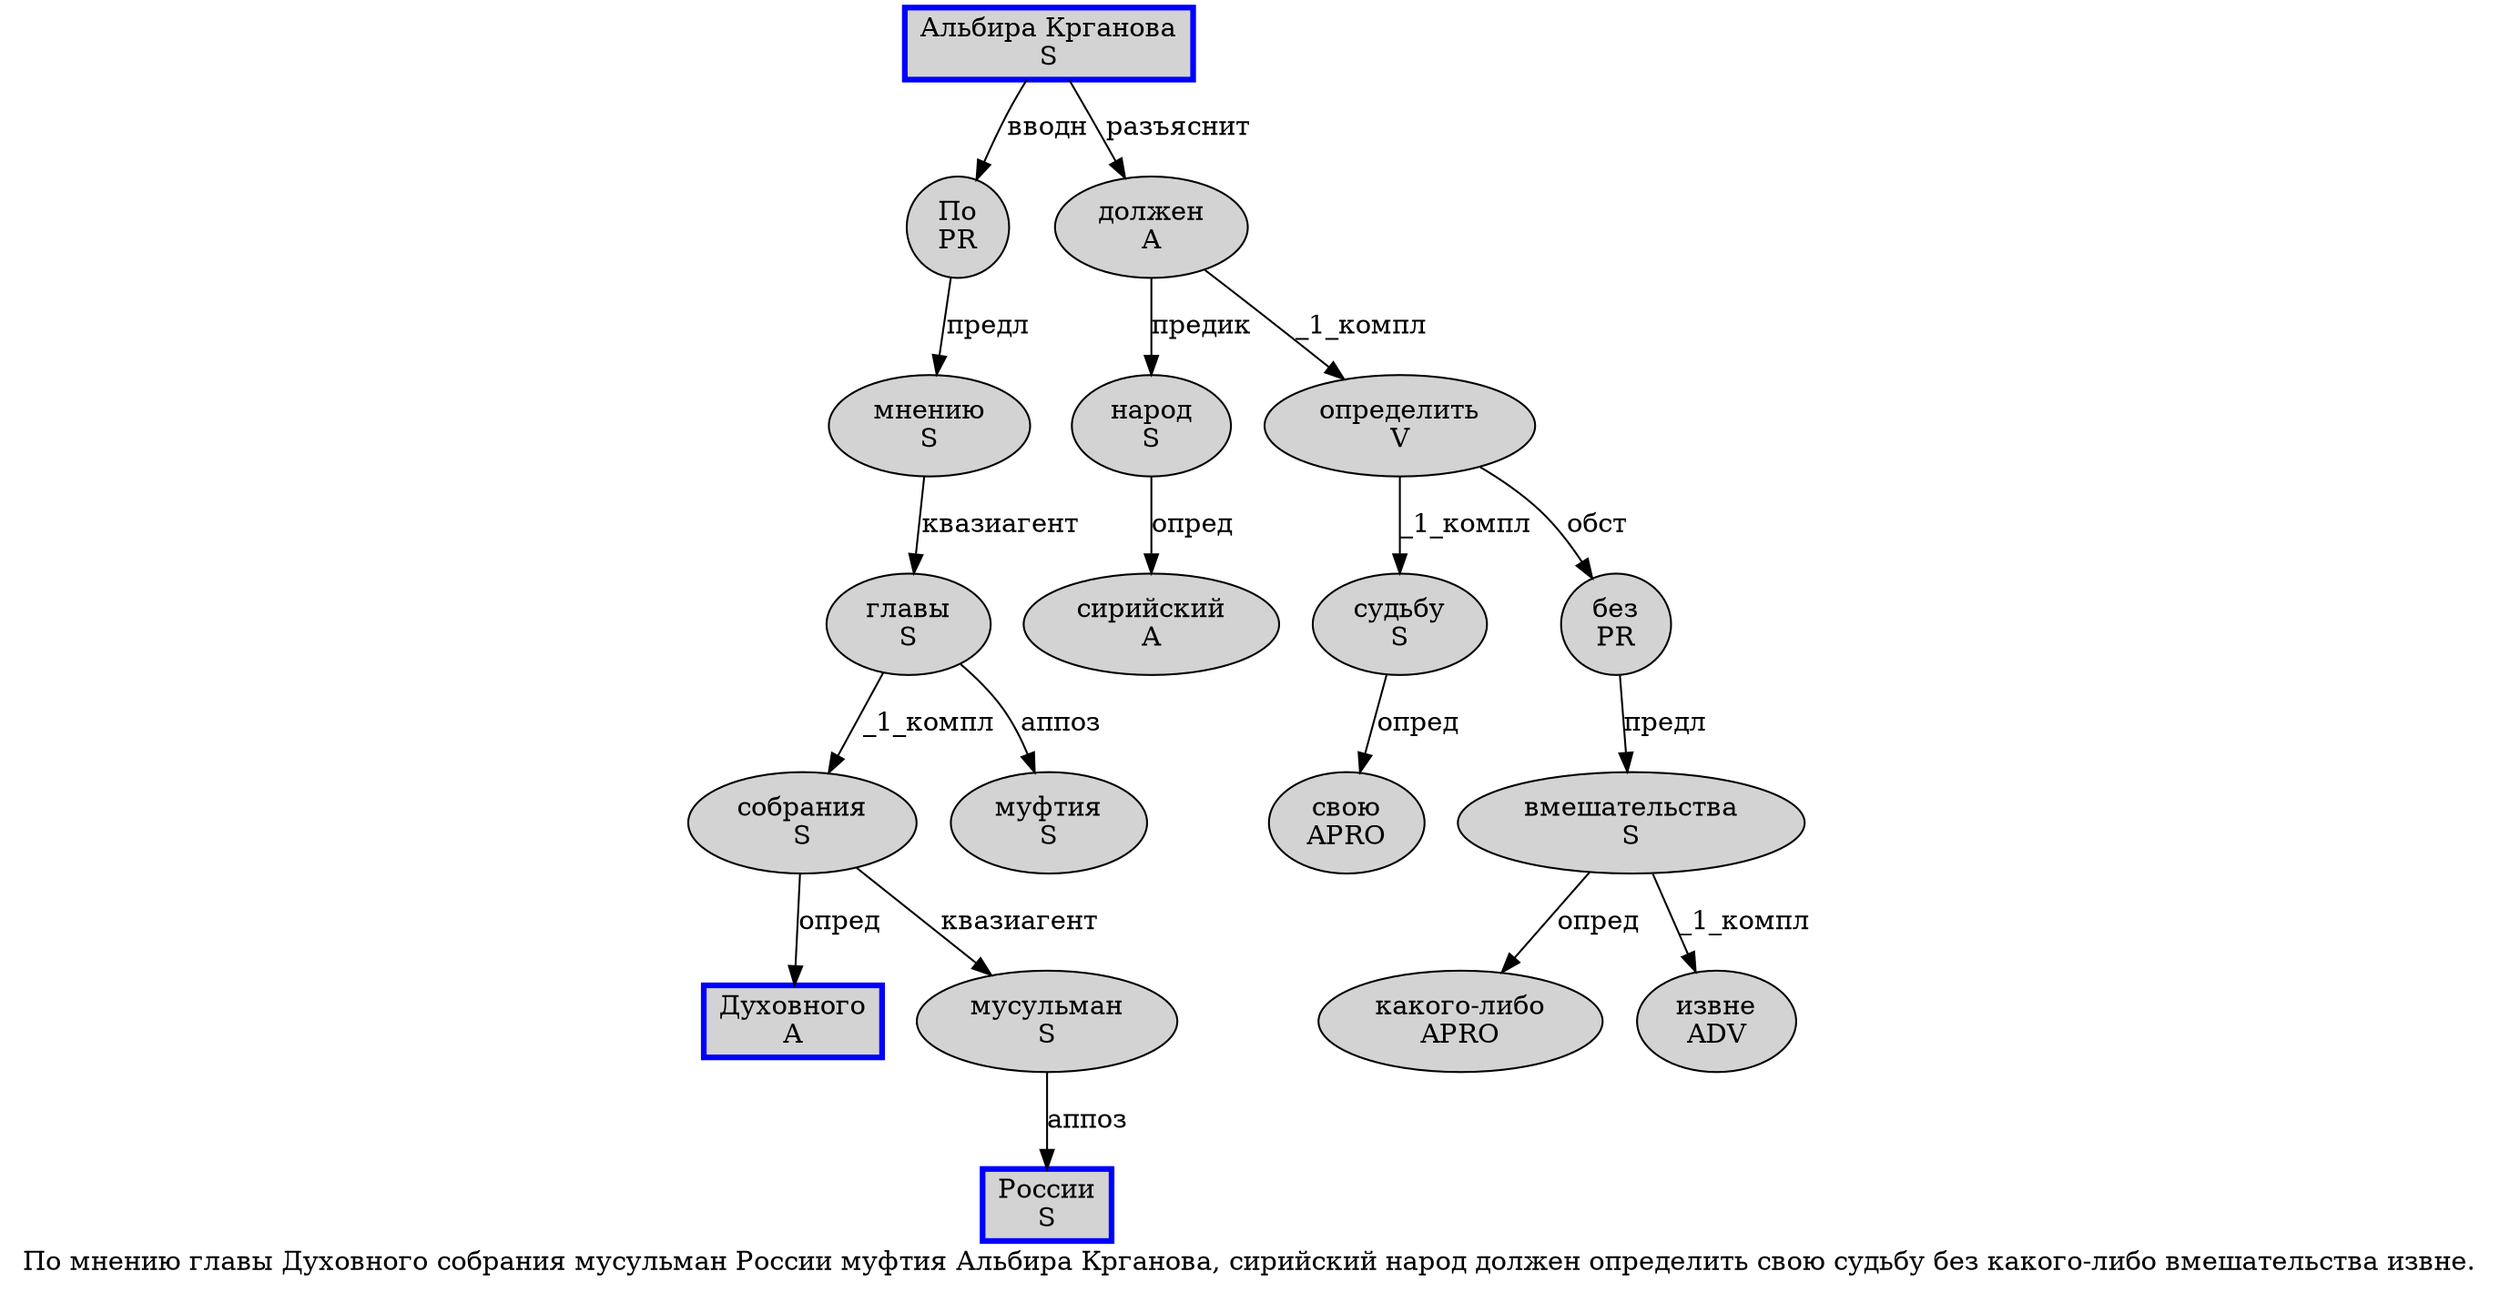 digraph SENTENCE_504 {
	graph [label="По мнению главы Духовного собрания мусульман России муфтия Альбира Крганова, сирийский народ должен определить свою судьбу без какого-либо вмешательства извне."]
	node [style=filled]
		0 [label="По
PR" color="" fillcolor=lightgray penwidth=1 shape=ellipse]
		1 [label="мнению
S" color="" fillcolor=lightgray penwidth=1 shape=ellipse]
		2 [label="главы
S" color="" fillcolor=lightgray penwidth=1 shape=ellipse]
		3 [label="Духовного
A" color=blue fillcolor=lightgray penwidth=3 shape=box]
		4 [label="собрания
S" color="" fillcolor=lightgray penwidth=1 shape=ellipse]
		5 [label="мусульман
S" color="" fillcolor=lightgray penwidth=1 shape=ellipse]
		6 [label="России
S" color=blue fillcolor=lightgray penwidth=3 shape=box]
		7 [label="муфтия
S" color="" fillcolor=lightgray penwidth=1 shape=ellipse]
		8 [label="Альбира Крганова
S" color=blue fillcolor=lightgray penwidth=3 shape=box]
		10 [label="сирийский
A" color="" fillcolor=lightgray penwidth=1 shape=ellipse]
		11 [label="народ
S" color="" fillcolor=lightgray penwidth=1 shape=ellipse]
		12 [label="должен
A" color="" fillcolor=lightgray penwidth=1 shape=ellipse]
		13 [label="определить
V" color="" fillcolor=lightgray penwidth=1 shape=ellipse]
		14 [label="свою
APRO" color="" fillcolor=lightgray penwidth=1 shape=ellipse]
		15 [label="судьбу
S" color="" fillcolor=lightgray penwidth=1 shape=ellipse]
		16 [label="без
PR" color="" fillcolor=lightgray penwidth=1 shape=ellipse]
		17 [label="какого-либо
APRO" color="" fillcolor=lightgray penwidth=1 shape=ellipse]
		18 [label="вмешательства
S" color="" fillcolor=lightgray penwidth=1 shape=ellipse]
		19 [label="извне
ADV" color="" fillcolor=lightgray penwidth=1 shape=ellipse]
			8 -> 0 [label="вводн"]
			8 -> 12 [label="разъяснит"]
			12 -> 11 [label="предик"]
			12 -> 13 [label="_1_компл"]
			15 -> 14 [label="опред"]
			1 -> 2 [label="квазиагент"]
			13 -> 15 [label="_1_компл"]
			13 -> 16 [label="обст"]
			18 -> 17 [label="опред"]
			18 -> 19 [label="_1_компл"]
			2 -> 4 [label="_1_компл"]
			2 -> 7 [label="аппоз"]
			4 -> 3 [label="опред"]
			4 -> 5 [label="квазиагент"]
			11 -> 10 [label="опред"]
			5 -> 6 [label="аппоз"]
			0 -> 1 [label="предл"]
			16 -> 18 [label="предл"]
}